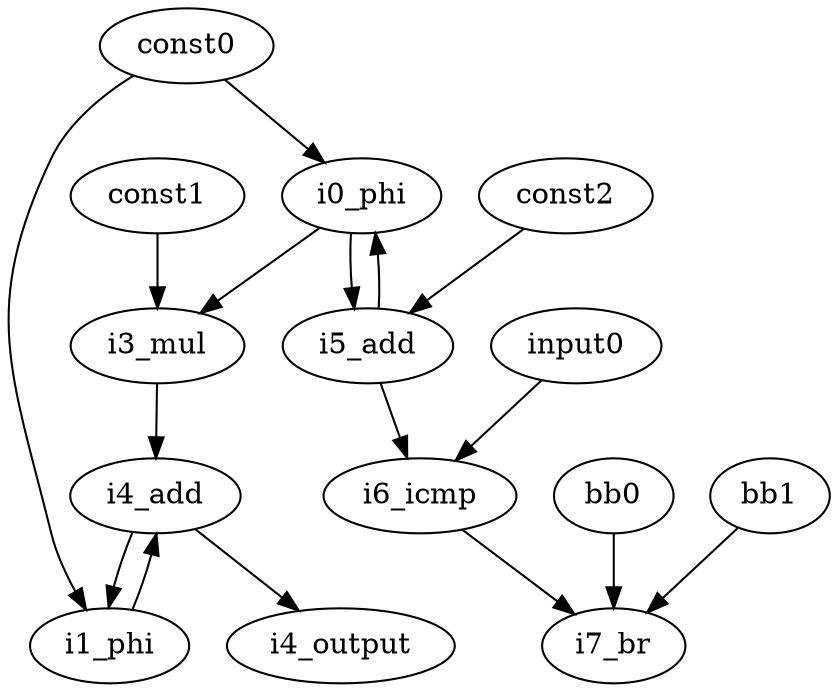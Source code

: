 digraph G {
    const0 [opcode=const, constVal="0"];
    i0_phi [opcode=phi];
    i1_phi [opcode=phi];
    const1 [opcode=const, constVal="3"];
    i3_mul [opcode=mul];
    i4_add [opcode=add];
    const2 [opcode=const, constVal="1"];
    i5_add [opcode=add];
    input0 [opcode=input];
    i6_icmp [opcode=icmp];
    bb0 [opcode=input];
    bb1 [opcode=input];
    i7_br [opcode=br];
    i4_output [opcode=output];
    const0 -> i0_phi [operand=RHS];
    const0 -> i1_phi [operand=RHS];
    i0_phi -> i3_mul [operand=any2input];
    i0_phi -> i5_add [operand=any2input];
    i1_phi -> i4_add [operand=any2input];
    const1 -> i3_mul [operand=any2input];
    i3_mul -> i4_add [operand=any2input];
    i4_add -> i1_phi [operand=LHS];
    i4_add -> i4_output;
    const2 -> i5_add [operand=any2input];
    i5_add -> i0_phi [operand=LHS];
    i5_add -> i6_icmp [operand=LHS];
    input0 -> i6_icmp [operand=RHS];
    i6_icmp -> i7_br [operand=branch_cond];
    bb0 -> i7_br [operand=branch_true];
    bb1 -> i7_br [operand=branch_false];
}
